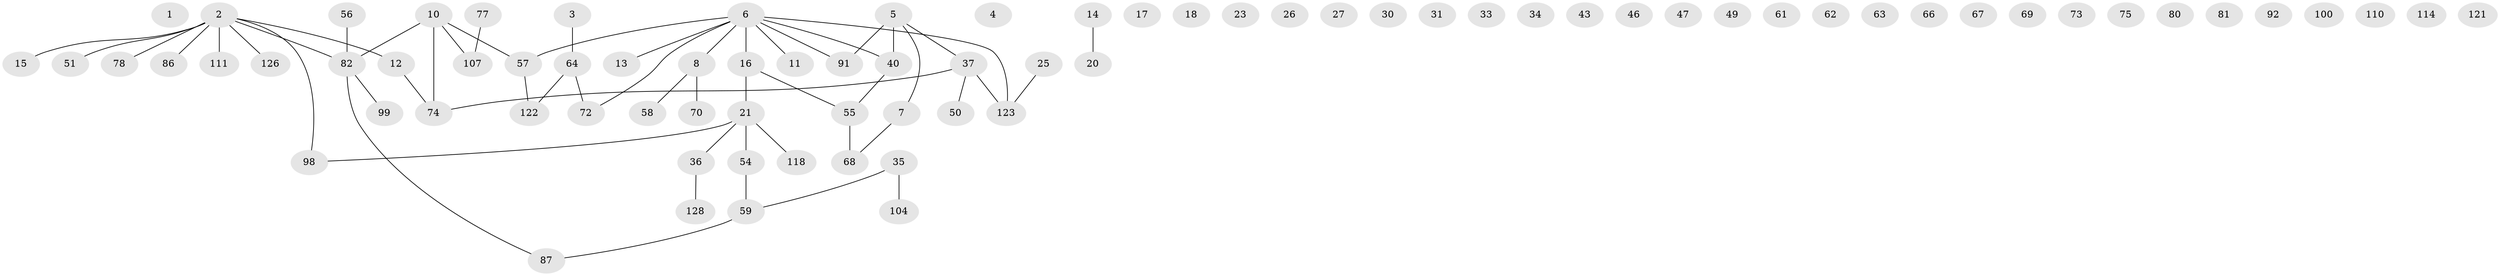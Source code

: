 // original degree distribution, {0: 0.2153846153846154, 4: 0.1, 1: 0.27692307692307694, 2: 0.26153846153846155, 3: 0.11538461538461539, 5: 0.023076923076923078, 6: 0.007692307692307693}
// Generated by graph-tools (version 1.1) at 2025/13/03/09/25 04:13:04]
// undirected, 79 vertices, 56 edges
graph export_dot {
graph [start="1"]
  node [color=gray90,style=filled];
  1;
  2 [super="+32+39+76+83"];
  3 [super="+45"];
  4;
  5 [super="+9+113"];
  6 [super="+19+48+108"];
  7 [super="+22+44"];
  8 [super="+24+41+52"];
  10 [super="+129"];
  11 [super="+42"];
  12 [super="+119"];
  13;
  14 [super="+89+97"];
  15 [super="+96+103"];
  16 [super="+112"];
  17;
  18 [super="+38"];
  20 [super="+29+109"];
  21 [super="+28+102"];
  23 [super="+125"];
  25 [super="+88"];
  26;
  27;
  30;
  31;
  33;
  34;
  35 [super="+101"];
  36 [super="+115"];
  37 [super="+84+127"];
  40 [super="+53"];
  43;
  46;
  47;
  49;
  50 [super="+93"];
  51 [super="+85"];
  54 [super="+71"];
  55 [super="+90"];
  56 [super="+60"];
  57 [super="+65+130"];
  58;
  59 [super="+120"];
  61;
  62;
  63;
  64 [super="+117"];
  66;
  67;
  68;
  69;
  70;
  72 [super="+79"];
  73;
  74 [super="+124"];
  75;
  77 [super="+95+116"];
  78;
  80;
  81;
  82 [super="+94+105+106"];
  86;
  87;
  91;
  92;
  98;
  99;
  100;
  104;
  107;
  110;
  111;
  114;
  118;
  121;
  122;
  123;
  126;
  128;
  2 -- 12;
  2 -- 111;
  2 -- 51;
  2 -- 78;
  2 -- 126 [weight=2];
  2 -- 15 [weight=2];
  2 -- 86;
  2 -- 98;
  2 -- 82;
  3 -- 64;
  5 -- 91 [weight=2];
  5 -- 37;
  5 -- 7;
  5 -- 40;
  6 -- 91;
  6 -- 123;
  6 -- 13;
  6 -- 16;
  6 -- 8;
  6 -- 11;
  6 -- 40;
  6 -- 57;
  6 -- 72;
  7 -- 68;
  8 -- 58;
  8 -- 70;
  10 -- 74;
  10 -- 107;
  10 -- 57;
  10 -- 82;
  12 -- 74;
  14 -- 20;
  16 -- 21;
  16 -- 55;
  21 -- 36;
  21 -- 118;
  21 -- 98;
  21 -- 54;
  25 -- 123;
  35 -- 104;
  35 -- 59;
  36 -- 128;
  37 -- 123 [weight=2];
  37 -- 50;
  37 -- 74;
  40 -- 55;
  54 -- 59;
  55 -- 68;
  56 -- 82;
  57 -- 122;
  59 -- 87;
  64 -- 122;
  64 -- 72;
  77 -- 107;
  82 -- 99;
  82 -- 87;
}
